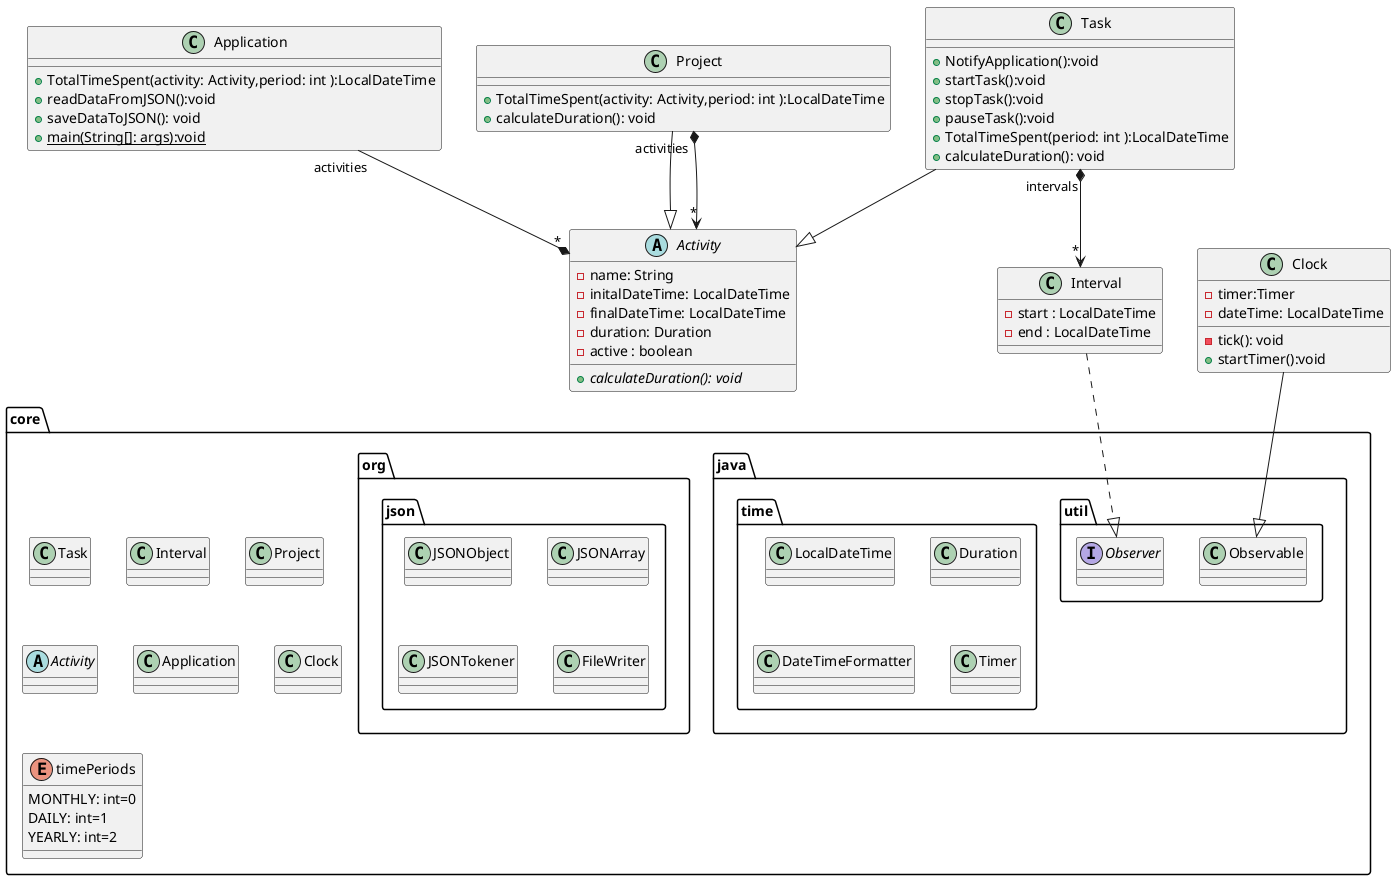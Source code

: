 @startuml
package core{
    class Task
    class Interval
    class Project
    abstract class Activity
    class Application
    ' interface UserInterface
    class Clock

    package java.util{
        class Observable
        interface Observer
        }
    package java.time{
           class LocalDateTime
           class Duration
           class DateTimeFormatter
           class Timer
        }
    package org.json{
        class JSONObject
        class JSONArray
        class JSONTokener
        class FileWriter
    }
    enum timePeriods{
        MONTHLY: int=0
        DAILY: int=1
        YEARLY: int=2
    }
}


abstract Activity{
    - name: String
    - initalDateTime: LocalDateTime
    - finalDateTime: LocalDateTime
    - duration: Duration
    - active : boolean
    + {abstract}calculateDuration(): void
}
class Application{
    + TotalTimeSpent(activity: Activity,period: int ):LocalDateTime
    + readDataFromJSON():void
    + saveDataToJSON(): void
    + {static}main(String[]: args):void
}
class Project{
    + TotalTimeSpent(activity: Activity,period: int ):LocalDateTime
    + calculateDuration(): void
}
class Task{
    + NotifyApplication():void
    + startTask():void
    + stopTask():void
    + pauseTask():void
    + TotalTimeSpent(period: int ):LocalDateTime
    + calculateDuration(): void
}
class Interval{
    - start : LocalDateTime
    - end : LocalDateTime
}
class Clock{
    - timer:Timer
    - dateTime: LocalDateTime
    - tick(): void
    +startTimer():void
}
Application "activities " --* "*"Activity
Project --|> Activity
Project "activities "*-->"*"Activity
Task --|> Activity
Task "intervals"*-->"*"Interval
Clock --|> Observable
Interval ..|> Observer




@enduml